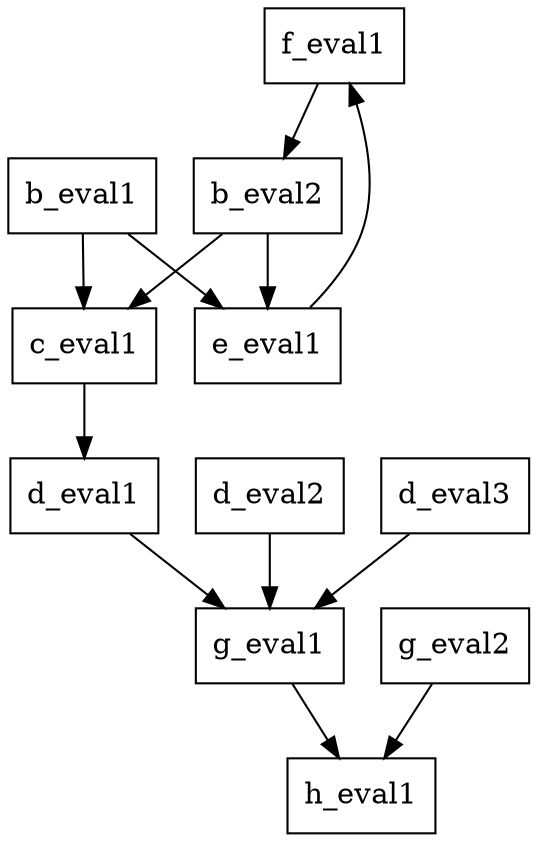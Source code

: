 strict digraph module_graph {
node [shape=box];
node [name=b_eval1                            ];
node [name=b_eval2                            ];
node [name=c_eval1                            ];
node [name=d_eval1                            ];
node [name=d_eval3                            ];
node [name=d_eval2                            ];
node [name=e_eval1                            ];
node [name=f_eval1                            ];
node [name=g_eval1                            ];
node [name=g_eval2                            ];
node [name=h_eval1                            ];
f_eval1                             -> b_eval2                            ;
b_eval2                             -> c_eval1                            ;
b_eval1                             -> c_eval1                            ;
c_eval1                             -> d_eval1                            ;
b_eval2                             -> e_eval1                            ;
b_eval1                             -> e_eval1                            ;
e_eval1                             -> f_eval1                            ;
d_eval2                             -> g_eval1                            ;
d_eval3                             -> g_eval1                            ;
d_eval1                             -> g_eval1                            ;
g_eval2                             -> h_eval1                            ;
g_eval1                             -> h_eval1                            ;
}

